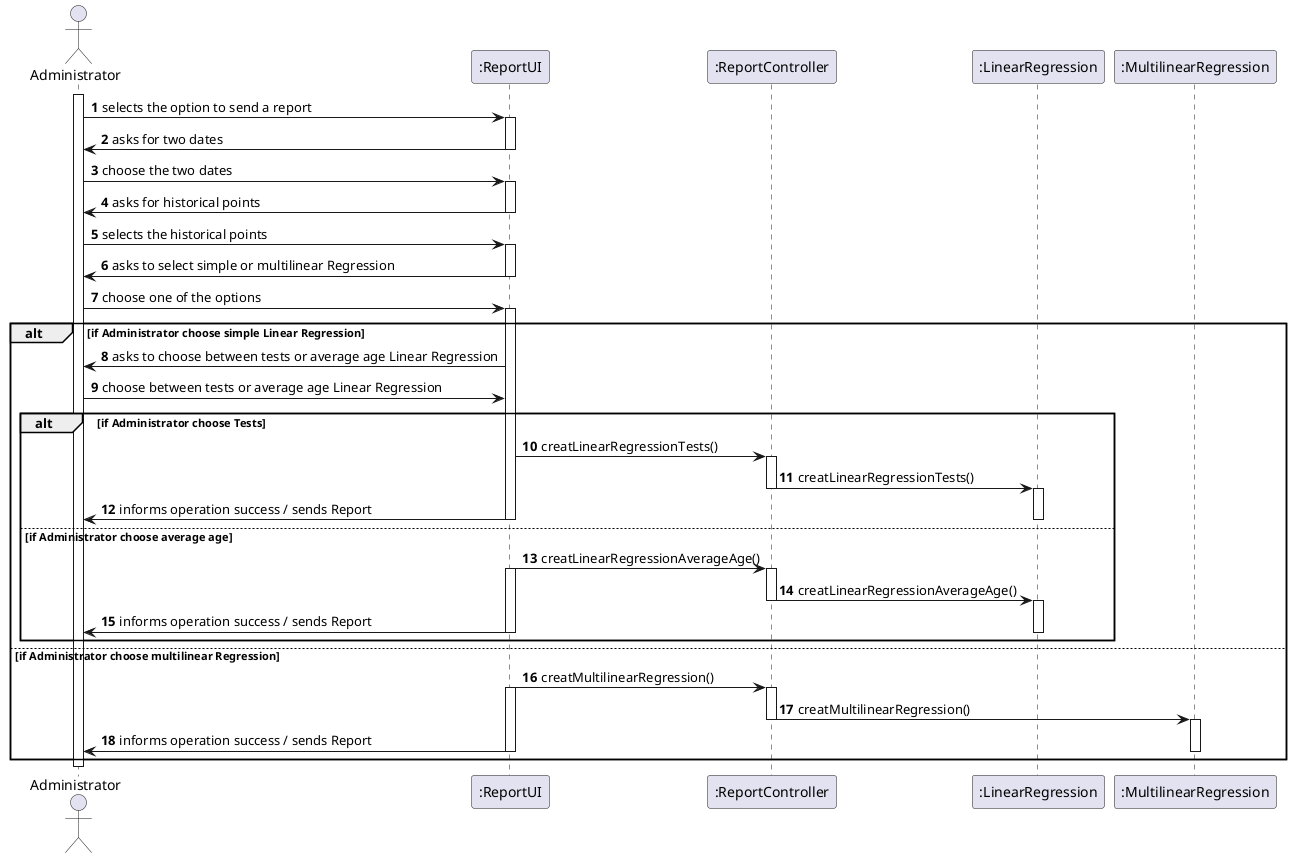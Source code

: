 @startuml
'https://plantuml.com/sequence-diagram

autonumber


actor "Administrator" as ADM

participant ":ReportUI" as UI
participant ":ReportController" as CTRL
participant ":LinearRegression" as SIM
participant ":MultilinearRegression" as MUL



activate ADM
ADM -> UI : selects the option to send a report
activate UI
UI -> ADM : asks for two dates
deactivate UI
ADM -> UI : choose the two dates
activate UI
UI -> ADM : asks for historical points
deactivate UI
ADM -> UI : selects the historical points
activate UI
UI -> ADM : asks to select simple or multilinear Regression
deactivate UI
ADM -> UI : choose one of the options
activate UI
alt if Administrator choose simple Linear Regression
UI -> ADM : asks to choose between tests or average age Linear Regression
ADM -> UI : choose between tests or average age Linear Regression
alt if Administrator choose Tests
UI -> CTRL : creatLinearRegressionTests()
activate CTRL
CTRL -> SIM : creatLinearRegressionTests()
deactivate CTRL
activate SIM
UI-> ADM : informs operation success / sends Report
deactivate UI
deactivate SIM
else if Administrator choose average age
UI -> CTRL : creatLinearRegressionAverageAge()
activate CTRL
activate UI
CTRL -> SIM : creatLinearRegressionAverageAge()
deactivate CTRL
activate SIM
UI-> ADM : informs operation success / sends Report
deactivate UI
deactivate SIM
end
else if Administrator choose multilinear Regression
UI -> CTRL : creatMultilinearRegression()
activate UI
activate CTRL
CTRL -> MUL : creatMultilinearRegression()
deactivate CTRL
activate MUL
UI-> ADM : informs operation success / sends Report
deactivate CTRL
deactivate MUL
deactivate UI
end
deactivate CTRL
deactivate ADM



@enduml